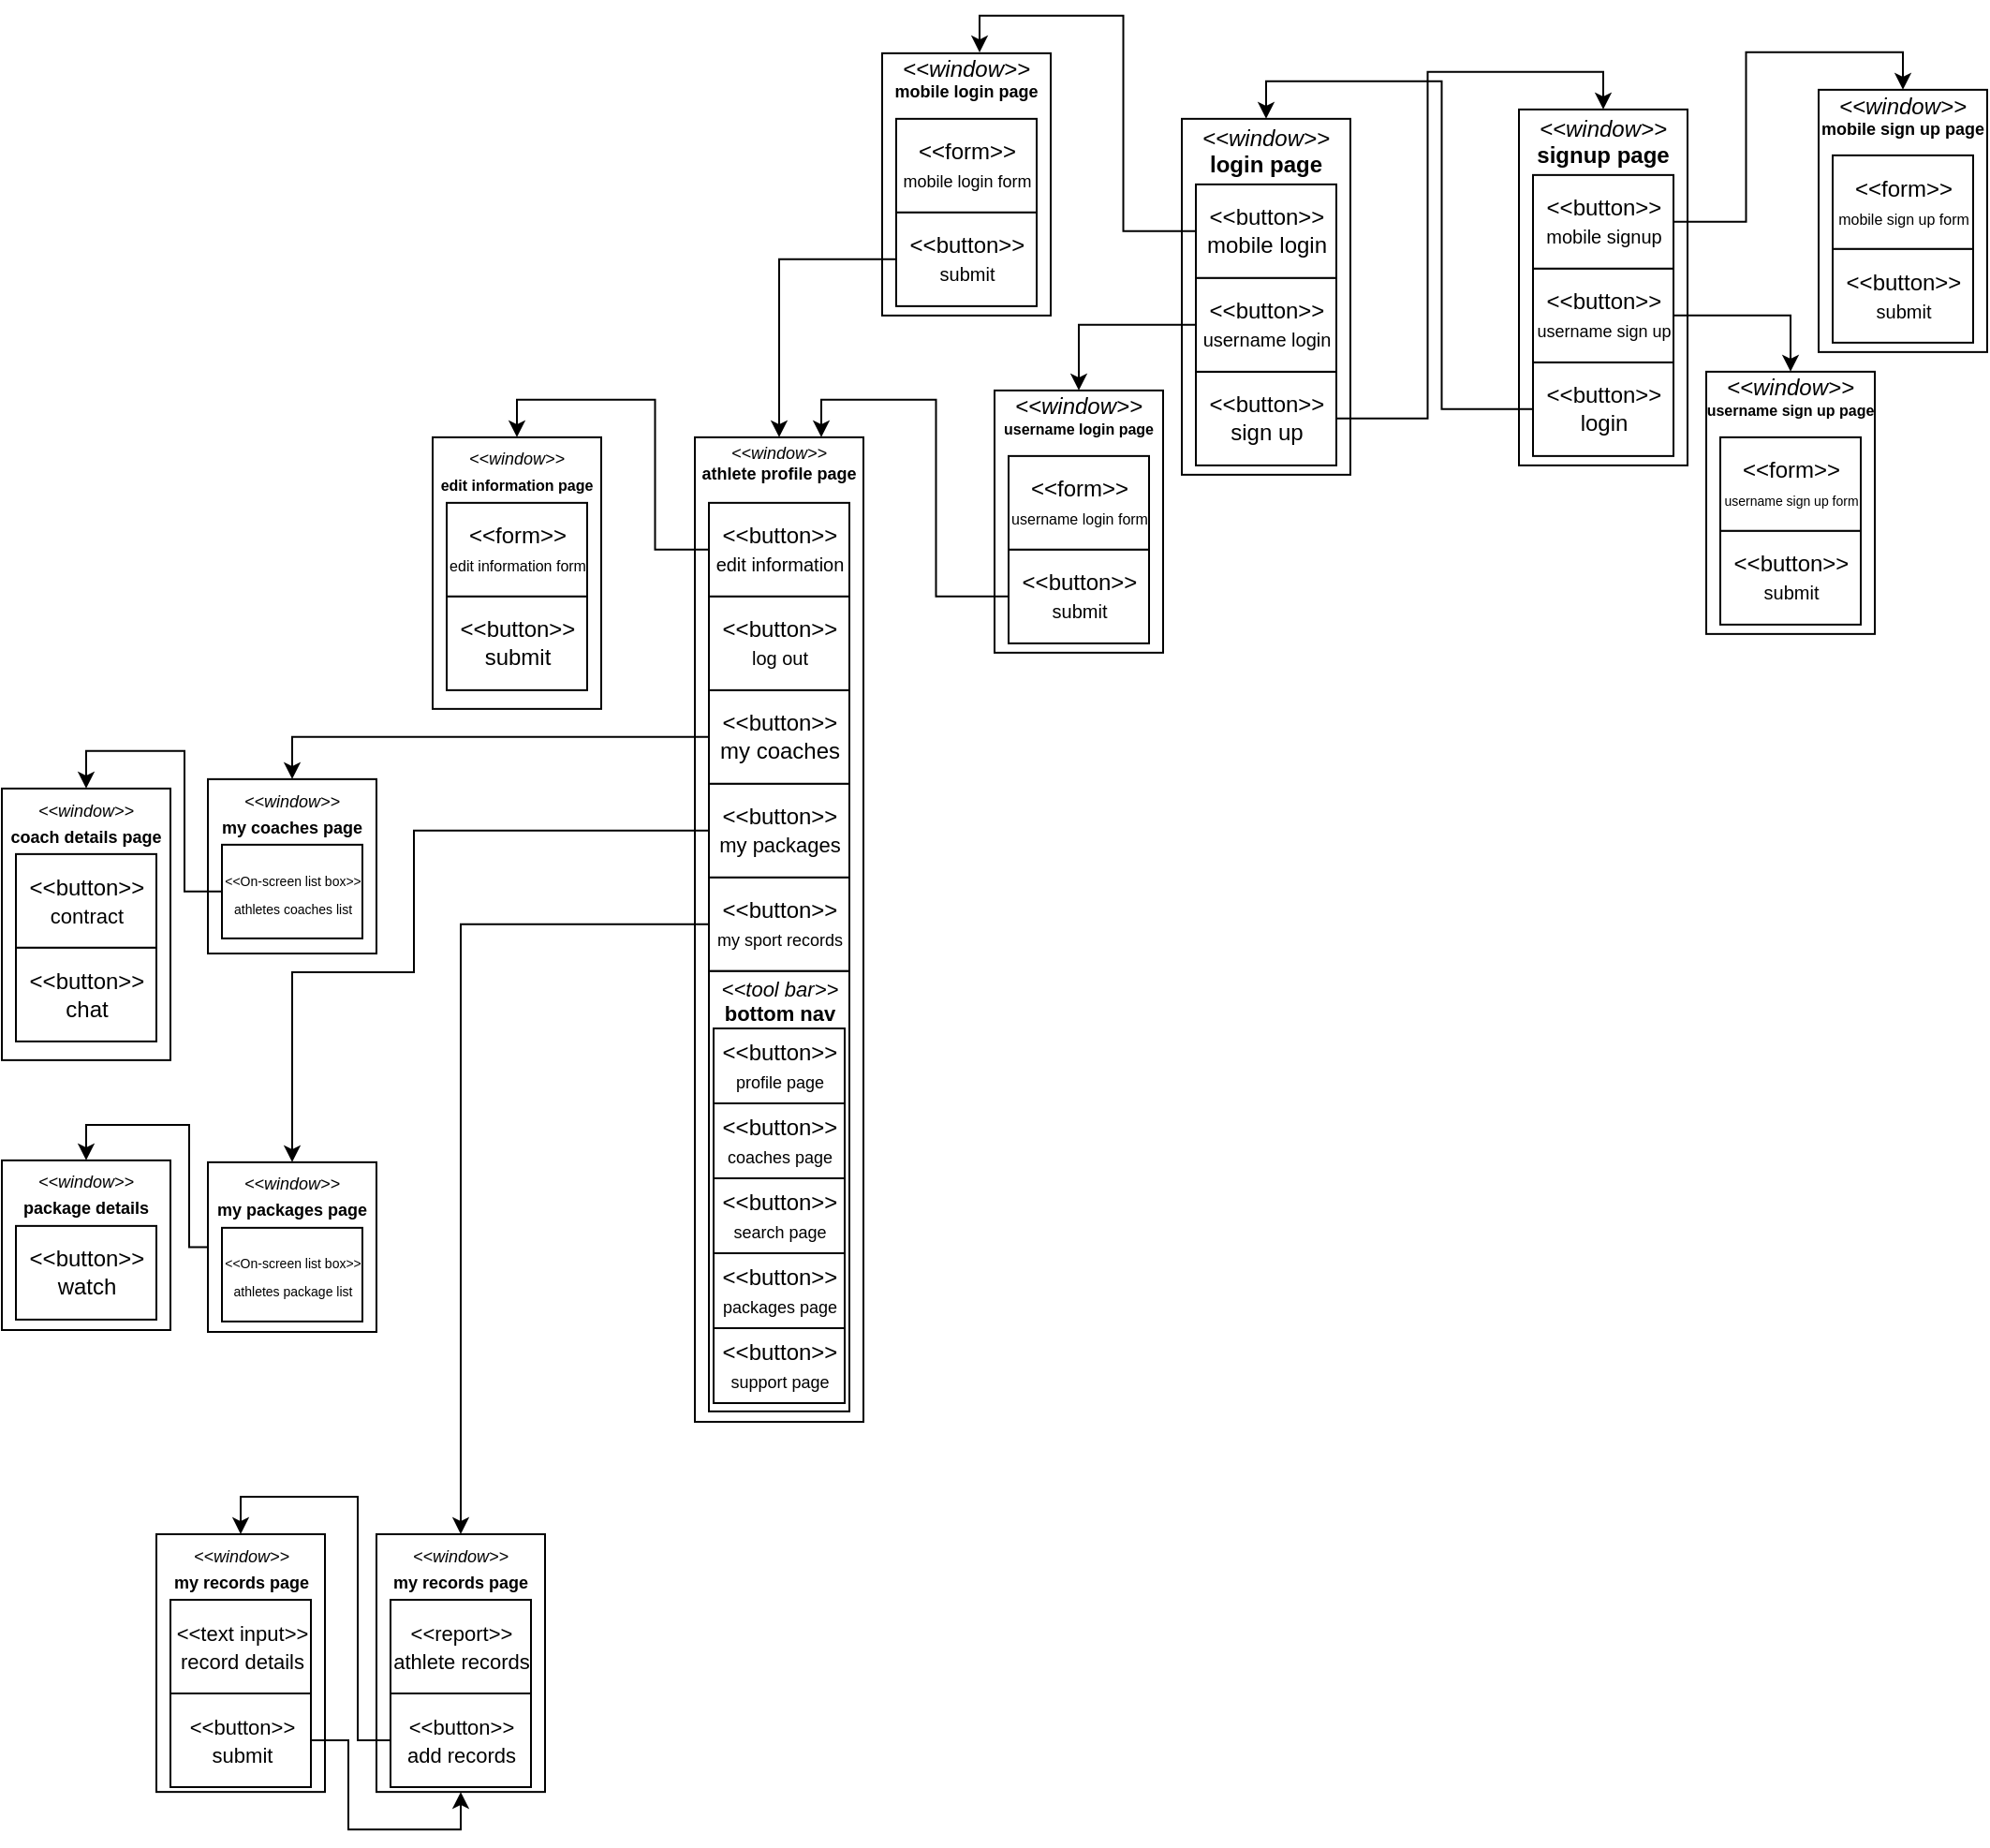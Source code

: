 <mxfile version="12.5.8" type="github">
  <diagram id="7LeLBl0ai5kvVD-uMPGW" name="Page-1">
    <mxGraphModel dx="1566" dy="1466" grid="1" gridSize="10" guides="1" tooltips="1" connect="1" arrows="1" fold="1" page="1" pageScale="1" pageWidth="850" pageHeight="1100" math="0" shadow="0">
      <root>
        <mxCell id="0"/>
        <mxCell id="1" parent="0"/>
        <mxCell id="mDkLuHnJ2YTeWd_56bgv-12" value="&lt;p style=&quot;margin: 0px ; margin-top: 4px ; text-align: center&quot;&gt;&lt;i&gt;&amp;lt;&amp;lt;window&amp;gt;&amp;gt;&lt;/i&gt;&lt;br&gt;&lt;b&gt;login page&lt;/b&gt;&lt;/p&gt;&lt;p style=&quot;margin: 0px ; margin-left: 4px&quot;&gt;&lt;br&gt;&lt;/p&gt;" style="verticalAlign=top;align=left;overflow=fill;fontSize=12;fontFamily=Helvetica;html=1;" vertex="1" parent="1">
          <mxGeometry x="410" y="-1035.57" width="90" height="190" as="geometry"/>
        </mxCell>
        <mxCell id="mDkLuHnJ2YTeWd_56bgv-33" style="edgeStyle=orthogonalEdgeStyle;rounded=0;orthogonalLoop=1;jettySize=auto;html=1;exitX=1;exitY=0.5;exitDx=0;exitDy=0;entryX=0.5;entryY=0;entryDx=0;entryDy=0;" edge="1" parent="1" source="mDkLuHnJ2YTeWd_56bgv-13" target="mDkLuHnJ2YTeWd_56bgv-19">
          <mxGeometry relative="1" as="geometry"/>
        </mxCell>
        <mxCell id="mDkLuHnJ2YTeWd_56bgv-13" value="&amp;lt;&amp;lt;button&amp;gt;&amp;gt;&lt;br&gt;sign up" style="html=1;" vertex="1" parent="1">
          <mxGeometry x="417.5" y="-900.57" width="75" height="50" as="geometry"/>
        </mxCell>
        <mxCell id="mDkLuHnJ2YTeWd_56bgv-58" style="edgeStyle=orthogonalEdgeStyle;rounded=0;orthogonalLoop=1;jettySize=auto;html=1;exitX=0;exitY=0.5;exitDx=0;exitDy=0;entryX=0.578;entryY=-0.003;entryDx=0;entryDy=0;entryPerimeter=0;" edge="1" parent="1" source="mDkLuHnJ2YTeWd_56bgv-14" target="mDkLuHnJ2YTeWd_56bgv-49">
          <mxGeometry relative="1" as="geometry"/>
        </mxCell>
        <mxCell id="mDkLuHnJ2YTeWd_56bgv-14" value="&amp;lt;&amp;lt;button&amp;gt;&amp;gt;&lt;br&gt;mobile login" style="html=1;" vertex="1" parent="1">
          <mxGeometry x="417.5" y="-1000.57" width="75" height="50" as="geometry"/>
        </mxCell>
        <mxCell id="mDkLuHnJ2YTeWd_56bgv-57" style="edgeStyle=orthogonalEdgeStyle;rounded=0;orthogonalLoop=1;jettySize=auto;html=1;entryX=0.5;entryY=0;entryDx=0;entryDy=0;" edge="1" parent="1" source="mDkLuHnJ2YTeWd_56bgv-17" target="mDkLuHnJ2YTeWd_56bgv-54">
          <mxGeometry relative="1" as="geometry"/>
        </mxCell>
        <mxCell id="mDkLuHnJ2YTeWd_56bgv-17" value="&amp;lt;&amp;lt;button&amp;gt;&amp;gt;&lt;br&gt;&lt;font style=&quot;font-size: 10px&quot;&gt;username login&lt;/font&gt;" style="html=1;" vertex="1" parent="1">
          <mxGeometry x="417.5" y="-950.57" width="75" height="50" as="geometry"/>
        </mxCell>
        <mxCell id="mDkLuHnJ2YTeWd_56bgv-19" value="&lt;p style=&quot;margin: 0px ; margin-top: 4px ; text-align: center&quot;&gt;&lt;i&gt;&amp;lt;&amp;lt;window&amp;gt;&amp;gt;&lt;/i&gt;&lt;br&gt;&lt;b&gt;signup page&lt;/b&gt;&lt;/p&gt;&lt;p style=&quot;margin: 0px ; margin-left: 4px&quot;&gt;&lt;br&gt;&lt;/p&gt;" style="verticalAlign=top;align=left;overflow=fill;fontSize=12;fontFamily=Helvetica;html=1;" vertex="1" parent="1">
          <mxGeometry x="590" y="-1040.57" width="90" height="190" as="geometry"/>
        </mxCell>
        <mxCell id="mDkLuHnJ2YTeWd_56bgv-34" style="edgeStyle=orthogonalEdgeStyle;rounded=0;orthogonalLoop=1;jettySize=auto;html=1;exitX=0;exitY=0.5;exitDx=0;exitDy=0;entryX=0.5;entryY=0;entryDx=0;entryDy=0;" edge="1" parent="1" source="mDkLuHnJ2YTeWd_56bgv-20" target="mDkLuHnJ2YTeWd_56bgv-12">
          <mxGeometry relative="1" as="geometry"/>
        </mxCell>
        <mxCell id="mDkLuHnJ2YTeWd_56bgv-20" value="&amp;lt;&amp;lt;button&amp;gt;&amp;gt;&lt;br&gt;login" style="html=1;" vertex="1" parent="1">
          <mxGeometry x="597.5" y="-905.57" width="75" height="50" as="geometry"/>
        </mxCell>
        <mxCell id="mDkLuHnJ2YTeWd_56bgv-32" style="edgeStyle=orthogonalEdgeStyle;rounded=0;orthogonalLoop=1;jettySize=auto;html=1;exitX=1;exitY=0.5;exitDx=0;exitDy=0;entryX=0.5;entryY=0;entryDx=0;entryDy=0;" edge="1" parent="1" source="mDkLuHnJ2YTeWd_56bgv-21" target="mDkLuHnJ2YTeWd_56bgv-26">
          <mxGeometry relative="1" as="geometry"/>
        </mxCell>
        <mxCell id="mDkLuHnJ2YTeWd_56bgv-21" value="&amp;lt;&amp;lt;button&amp;gt;&amp;gt;&lt;br&gt;&lt;font style=&quot;font-size: 10px&quot;&gt;mobile signup&lt;/font&gt;" style="html=1;" vertex="1" parent="1">
          <mxGeometry x="597.5" y="-1005.57" width="75" height="50" as="geometry"/>
        </mxCell>
        <mxCell id="mDkLuHnJ2YTeWd_56bgv-40" style="edgeStyle=orthogonalEdgeStyle;rounded=0;orthogonalLoop=1;jettySize=auto;html=1;exitX=1;exitY=0.5;exitDx=0;exitDy=0;entryX=0.5;entryY=0;entryDx=0;entryDy=0;" edge="1" parent="1" source="mDkLuHnJ2YTeWd_56bgv-22" target="mDkLuHnJ2YTeWd_56bgv-36">
          <mxGeometry relative="1" as="geometry"/>
        </mxCell>
        <mxCell id="mDkLuHnJ2YTeWd_56bgv-22" value="&amp;lt;&amp;lt;button&amp;gt;&amp;gt;&lt;br&gt;&lt;font style=&quot;font-size: 9px&quot;&gt;username sign up&lt;/font&gt;" style="html=1;" vertex="1" parent="1">
          <mxGeometry x="597.5" y="-955.57" width="75" height="50" as="geometry"/>
        </mxCell>
        <mxCell id="mDkLuHnJ2YTeWd_56bgv-26" value="&lt;p style=&quot;margin: 4px 0px 0px ; text-align: center ; line-height: 90%&quot;&gt;&lt;i&gt;&amp;lt;&amp;lt;window&amp;gt;&amp;gt;&lt;/i&gt;&lt;br&gt;&lt;b&gt;&lt;font style=&quot;font-size: 9px&quot;&gt;mobile sign up page&lt;/font&gt;&lt;/b&gt;&lt;/p&gt;&lt;p style=&quot;margin: 0px ; margin-left: 4px&quot;&gt;&lt;br&gt;&lt;/p&gt;" style="verticalAlign=top;align=left;overflow=fill;fontSize=12;fontFamily=Helvetica;html=1;" vertex="1" parent="1">
          <mxGeometry x="750" y="-1051.07" width="90" height="140" as="geometry"/>
        </mxCell>
        <mxCell id="mDkLuHnJ2YTeWd_56bgv-28" value="&lt;font style=&quot;font-size: 12px&quot;&gt;&amp;lt;&amp;lt;form&amp;gt;&amp;gt;&lt;/font&gt;&lt;br&gt;&lt;font style=&quot;font-size: 8px&quot;&gt;mobile sign up form&lt;/font&gt;" style="html=1;" vertex="1" parent="1">
          <mxGeometry x="757.5" y="-1016.07" width="75" height="50" as="geometry"/>
        </mxCell>
        <mxCell id="mDkLuHnJ2YTeWd_56bgv-29" value="&amp;lt;&amp;lt;button&amp;gt;&amp;gt;&lt;br&gt;&lt;font style=&quot;font-size: 10px&quot;&gt;submit&lt;/font&gt;" style="html=1;" vertex="1" parent="1">
          <mxGeometry x="757.5" y="-966.07" width="75" height="50" as="geometry"/>
        </mxCell>
        <mxCell id="mDkLuHnJ2YTeWd_56bgv-30" style="edgeStyle=orthogonalEdgeStyle;rounded=0;orthogonalLoop=1;jettySize=auto;html=1;exitX=0.5;exitY=1;exitDx=0;exitDy=0;" edge="1" parent="1" source="mDkLuHnJ2YTeWd_56bgv-26" target="mDkLuHnJ2YTeWd_56bgv-26">
          <mxGeometry relative="1" as="geometry"/>
        </mxCell>
        <mxCell id="mDkLuHnJ2YTeWd_56bgv-35" style="edgeStyle=orthogonalEdgeStyle;rounded=0;orthogonalLoop=1;jettySize=auto;html=1;exitX=0.5;exitY=1;exitDx=0;exitDy=0;" edge="1" source="mDkLuHnJ2YTeWd_56bgv-36" target="mDkLuHnJ2YTeWd_56bgv-36" parent="1">
          <mxGeometry relative="1" as="geometry"/>
        </mxCell>
        <mxCell id="mDkLuHnJ2YTeWd_56bgv-36" value="&lt;p style=&quot;margin: 4px 0px 0px ; text-align: center ; line-height: 90%&quot;&gt;&lt;i&gt;&amp;lt;&amp;lt;window&amp;gt;&amp;gt;&lt;/i&gt;&lt;br&gt;&lt;b&gt;&lt;font style=&quot;font-size: 8px&quot;&gt;username sign up page&lt;/font&gt;&lt;/b&gt;&lt;/p&gt;&lt;p style=&quot;margin: 0px ; margin-left: 4px&quot;&gt;&lt;br&gt;&lt;/p&gt;" style="verticalAlign=top;align=left;overflow=fill;fontSize=12;fontFamily=Helvetica;html=1;" vertex="1" parent="1">
          <mxGeometry x="690" y="-900.57" width="90" height="140" as="geometry"/>
        </mxCell>
        <mxCell id="mDkLuHnJ2YTeWd_56bgv-37" value="&lt;font style=&quot;font-size: 12px&quot;&gt;&amp;lt;&amp;lt;form&amp;gt;&amp;gt;&lt;/font&gt;&lt;br&gt;&lt;font style=&quot;font-size: 7px&quot;&gt;username sign up form&lt;/font&gt;" style="html=1;" vertex="1" parent="1">
          <mxGeometry x="697.5" y="-865.57" width="75" height="50" as="geometry"/>
        </mxCell>
        <mxCell id="mDkLuHnJ2YTeWd_56bgv-38" value="&amp;lt;&amp;lt;button&amp;gt;&amp;gt;&lt;br&gt;&lt;font style=&quot;font-size: 10px&quot;&gt;submit&lt;/font&gt;" style="html=1;" vertex="1" parent="1">
          <mxGeometry x="697.5" y="-815.57" width="75" height="50" as="geometry"/>
        </mxCell>
        <mxCell id="mDkLuHnJ2YTeWd_56bgv-42" value="&lt;p style=&quot;margin: 4px 0px 0px ; text-align: center ; font-size: 9px&quot;&gt;&lt;i&gt;&amp;lt;&amp;lt;window&amp;gt;&amp;gt;&lt;/i&gt;&lt;br&gt;&lt;b&gt;&lt;font style=&quot;font-size: 9px&quot;&gt;athlete profile page&lt;/font&gt;&lt;/b&gt;&lt;/p&gt;&lt;p style=&quot;margin: 0px 0px 0px 4px ; font-size: 9px&quot;&gt;&lt;br&gt;&lt;/p&gt;" style="verticalAlign=top;align=left;overflow=fill;fontSize=12;fontFamily=Helvetica;html=1;" vertex="1" parent="1">
          <mxGeometry x="150" y="-865.57" width="90" height="525.57" as="geometry"/>
        </mxCell>
        <mxCell id="mDkLuHnJ2YTeWd_56bgv-75" style="edgeStyle=orthogonalEdgeStyle;rounded=0;orthogonalLoop=1;jettySize=auto;html=1;exitX=0;exitY=0.5;exitDx=0;exitDy=0;entryX=0.5;entryY=0;entryDx=0;entryDy=0;" edge="1" parent="1" source="mDkLuHnJ2YTeWd_56bgv-43" target="mDkLuHnJ2YTeWd_56bgv-72">
          <mxGeometry relative="1" as="geometry"/>
        </mxCell>
        <mxCell id="mDkLuHnJ2YTeWd_56bgv-43" value="&amp;lt;&amp;lt;button&amp;gt;&amp;gt;&lt;br&gt;my coaches" style="html=1;" vertex="1" parent="1">
          <mxGeometry x="157.5" y="-730.57" width="75" height="50" as="geometry"/>
        </mxCell>
        <mxCell id="mDkLuHnJ2YTeWd_56bgv-71" style="edgeStyle=orthogonalEdgeStyle;rounded=0;orthogonalLoop=1;jettySize=auto;html=1;exitX=0;exitY=0.5;exitDx=0;exitDy=0;entryX=0.5;entryY=0;entryDx=0;entryDy=0;" edge="1" parent="1" source="mDkLuHnJ2YTeWd_56bgv-44" target="mDkLuHnJ2YTeWd_56bgv-63">
          <mxGeometry relative="1" as="geometry"/>
        </mxCell>
        <mxCell id="mDkLuHnJ2YTeWd_56bgv-44" value="&amp;lt;&amp;lt;button&amp;gt;&amp;gt;&lt;br&gt;&lt;font style=&quot;font-size: 10px&quot;&gt;edit information&lt;/font&gt;" style="html=1;" vertex="1" parent="1">
          <mxGeometry x="157.5" y="-830.57" width="75" height="50" as="geometry"/>
        </mxCell>
        <mxCell id="mDkLuHnJ2YTeWd_56bgv-45" value="&amp;lt;&amp;lt;button&amp;gt;&amp;gt;&lt;br&gt;&lt;font style=&quot;font-size: 10px&quot;&gt;log out&lt;/font&gt;" style="html=1;" vertex="1" parent="1">
          <mxGeometry x="157.5" y="-780.57" width="75" height="50" as="geometry"/>
        </mxCell>
        <mxCell id="mDkLuHnJ2YTeWd_56bgv-87" style="edgeStyle=orthogonalEdgeStyle;rounded=0;orthogonalLoop=1;jettySize=auto;html=1;exitX=0;exitY=0.5;exitDx=0;exitDy=0;entryX=0.5;entryY=0;entryDx=0;entryDy=0;" edge="1" parent="1" source="mDkLuHnJ2YTeWd_56bgv-46" target="mDkLuHnJ2YTeWd_56bgv-88">
          <mxGeometry relative="1" as="geometry">
            <mxPoint x="70" y="-630" as="targetPoint"/>
            <Array as="points">
              <mxPoint y="-656"/>
              <mxPoint y="-580"/>
              <mxPoint x="-65" y="-580"/>
            </Array>
          </mxGeometry>
        </mxCell>
        <mxCell id="mDkLuHnJ2YTeWd_56bgv-46" value="&amp;lt;&amp;lt;button&amp;gt;&amp;gt;&lt;br&gt;&lt;font style=&quot;font-size: 11px&quot;&gt;my packages&lt;/font&gt;" style="html=1;" vertex="1" parent="1">
          <mxGeometry x="157.5" y="-680.57" width="75" height="50" as="geometry"/>
        </mxCell>
        <mxCell id="mDkLuHnJ2YTeWd_56bgv-107" style="edgeStyle=orthogonalEdgeStyle;rounded=0;orthogonalLoop=1;jettySize=auto;html=1;exitX=0;exitY=0.5;exitDx=0;exitDy=0;entryX=0.5;entryY=0;entryDx=0;entryDy=0;" edge="1" parent="1" source="mDkLuHnJ2YTeWd_56bgv-47" target="mDkLuHnJ2YTeWd_56bgv-101">
          <mxGeometry relative="1" as="geometry"/>
        </mxCell>
        <mxCell id="mDkLuHnJ2YTeWd_56bgv-47" value="&amp;lt;&amp;lt;button&amp;gt;&amp;gt;&lt;br&gt;&lt;font style=&quot;font-size: 9px&quot;&gt;my sport records&lt;/font&gt;" style="html=1;" vertex="1" parent="1">
          <mxGeometry x="157.5" y="-630.57" width="75" height="50" as="geometry"/>
        </mxCell>
        <mxCell id="mDkLuHnJ2YTeWd_56bgv-49" value="&lt;p style=&quot;margin: 4px 0px 0px ; text-align: center ; line-height: 90%&quot;&gt;&lt;i&gt;&amp;lt;&amp;lt;window&amp;gt;&amp;gt;&lt;/i&gt;&lt;br&gt;&lt;b&gt;&lt;font style=&quot;font-size: 9px&quot;&gt;mobile login page&lt;/font&gt;&lt;/b&gt;&lt;/p&gt;&lt;p style=&quot;margin: 0px ; margin-left: 4px&quot;&gt;&lt;br&gt;&lt;/p&gt;" style="verticalAlign=top;align=left;overflow=fill;fontSize=12;fontFamily=Helvetica;html=1;" vertex="1" parent="1">
          <mxGeometry x="250" y="-1070.57" width="90" height="140" as="geometry"/>
        </mxCell>
        <mxCell id="mDkLuHnJ2YTeWd_56bgv-50" value="&lt;font style=&quot;font-size: 12px&quot;&gt;&amp;lt;&amp;lt;form&amp;gt;&amp;gt;&lt;/font&gt;&lt;br&gt;&lt;font style=&quot;font-size: 9px&quot;&gt;mobile login form&lt;/font&gt;" style="html=1;" vertex="1" parent="1">
          <mxGeometry x="257.5" y="-1035.57" width="75" height="50" as="geometry"/>
        </mxCell>
        <mxCell id="mDkLuHnJ2YTeWd_56bgv-60" style="edgeStyle=orthogonalEdgeStyle;rounded=0;orthogonalLoop=1;jettySize=auto;html=1;exitX=0;exitY=0.5;exitDx=0;exitDy=0;entryX=0.5;entryY=0;entryDx=0;entryDy=0;" edge="1" parent="1" source="mDkLuHnJ2YTeWd_56bgv-51" target="mDkLuHnJ2YTeWd_56bgv-42">
          <mxGeometry relative="1" as="geometry"/>
        </mxCell>
        <mxCell id="mDkLuHnJ2YTeWd_56bgv-51" value="&amp;lt;&amp;lt;button&amp;gt;&amp;gt;&lt;br&gt;&lt;font style=&quot;font-size: 10px&quot;&gt;submit&lt;/font&gt;" style="html=1;" vertex="1" parent="1">
          <mxGeometry x="257.5" y="-985.57" width="75" height="50" as="geometry"/>
        </mxCell>
        <mxCell id="mDkLuHnJ2YTeWd_56bgv-52" style="edgeStyle=orthogonalEdgeStyle;rounded=0;orthogonalLoop=1;jettySize=auto;html=1;exitX=0.5;exitY=1;exitDx=0;exitDy=0;" edge="1" source="mDkLuHnJ2YTeWd_56bgv-49" target="mDkLuHnJ2YTeWd_56bgv-49" parent="1">
          <mxGeometry relative="1" as="geometry"/>
        </mxCell>
        <mxCell id="mDkLuHnJ2YTeWd_56bgv-53" style="edgeStyle=orthogonalEdgeStyle;rounded=0;orthogonalLoop=1;jettySize=auto;html=1;exitX=0.5;exitY=1;exitDx=0;exitDy=0;" edge="1" source="mDkLuHnJ2YTeWd_56bgv-54" target="mDkLuHnJ2YTeWd_56bgv-54" parent="1">
          <mxGeometry relative="1" as="geometry"/>
        </mxCell>
        <mxCell id="mDkLuHnJ2YTeWd_56bgv-54" value="&lt;p style=&quot;margin: 4px 0px 0px ; text-align: center ; line-height: 90%&quot;&gt;&lt;i&gt;&amp;lt;&amp;lt;window&amp;gt;&amp;gt;&lt;/i&gt;&lt;br&gt;&lt;b&gt;&lt;font style=&quot;font-size: 8px&quot;&gt;username login page&lt;/font&gt;&lt;/b&gt;&lt;/p&gt;&lt;p style=&quot;margin: 0px ; margin-left: 4px&quot;&gt;&lt;br&gt;&lt;/p&gt;" style="verticalAlign=top;align=left;overflow=fill;fontSize=12;fontFamily=Helvetica;html=1;" vertex="1" parent="1">
          <mxGeometry x="310" y="-890.57" width="90" height="140" as="geometry"/>
        </mxCell>
        <mxCell id="mDkLuHnJ2YTeWd_56bgv-55" value="&lt;font style=&quot;font-size: 12px&quot;&gt;&amp;lt;&amp;lt;form&amp;gt;&amp;gt;&lt;/font&gt;&lt;br&gt;&lt;font style=&quot;font-size: 8px&quot;&gt;username login form&lt;/font&gt;" style="html=1;" vertex="1" parent="1">
          <mxGeometry x="317.5" y="-855.57" width="75" height="50" as="geometry"/>
        </mxCell>
        <mxCell id="mDkLuHnJ2YTeWd_56bgv-61" style="edgeStyle=orthogonalEdgeStyle;rounded=0;orthogonalLoop=1;jettySize=auto;html=1;exitX=0;exitY=0.5;exitDx=0;exitDy=0;entryX=0.75;entryY=0;entryDx=0;entryDy=0;" edge="1" parent="1" source="mDkLuHnJ2YTeWd_56bgv-56" target="mDkLuHnJ2YTeWd_56bgv-42">
          <mxGeometry relative="1" as="geometry"/>
        </mxCell>
        <mxCell id="mDkLuHnJ2YTeWd_56bgv-56" value="&amp;lt;&amp;lt;button&amp;gt;&amp;gt;&lt;br&gt;&lt;font style=&quot;font-size: 10px&quot;&gt;submit&lt;/font&gt;" style="html=1;" vertex="1" parent="1">
          <mxGeometry x="317.5" y="-805.57" width="75" height="50" as="geometry"/>
        </mxCell>
        <mxCell id="mDkLuHnJ2YTeWd_56bgv-63" value="&lt;p style=&quot;margin: 4px 0px 0px ; text-align: center&quot;&gt;&lt;i style=&quot;font-size: 9px&quot;&gt;&amp;lt;&amp;lt;window&amp;gt;&amp;gt;&lt;/i&gt;&lt;br&gt;&lt;b&gt;&lt;font style=&quot;font-size: 8px&quot;&gt;edit information page&lt;/font&gt;&lt;/b&gt;&lt;/p&gt;&lt;p style=&quot;margin: 0px 0px 0px 4px ; font-size: 9px&quot;&gt;&lt;br&gt;&lt;/p&gt;" style="verticalAlign=top;align=left;overflow=fill;fontSize=12;fontFamily=Helvetica;html=1;" vertex="1" parent="1">
          <mxGeometry x="10" y="-865.57" width="90" height="145" as="geometry"/>
        </mxCell>
        <mxCell id="mDkLuHnJ2YTeWd_56bgv-65" value="&amp;lt;&amp;lt;form&amp;gt;&amp;gt;&lt;br&gt;&lt;font style=&quot;font-size: 8px&quot;&gt;edit information form&lt;/font&gt;" style="html=1;" vertex="1" parent="1">
          <mxGeometry x="17.5" y="-830.57" width="75" height="50" as="geometry"/>
        </mxCell>
        <mxCell id="mDkLuHnJ2YTeWd_56bgv-66" value="&amp;lt;&amp;lt;button&amp;gt;&amp;gt;&lt;br&gt;&lt;font style=&quot;font-size: 12px&quot;&gt;submit&lt;/font&gt;" style="html=1;" vertex="1" parent="1">
          <mxGeometry x="17.5" y="-780.57" width="75" height="50" as="geometry"/>
        </mxCell>
        <mxCell id="mDkLuHnJ2YTeWd_56bgv-72" value="&lt;p style=&quot;margin: 4px 0px 0px ; text-align: center&quot;&gt;&lt;i style=&quot;font-size: 9px&quot;&gt;&amp;lt;&amp;lt;window&amp;gt;&amp;gt;&lt;/i&gt;&lt;br&gt;&lt;b&gt;&lt;font style=&quot;font-size: 9px&quot;&gt;my coaches page&lt;/font&gt;&lt;/b&gt;&lt;/p&gt;&lt;p style=&quot;margin: 0px 0px 0px 4px ; font-size: 9px&quot;&gt;&lt;br&gt;&lt;/p&gt;" style="verticalAlign=top;align=left;overflow=fill;fontSize=12;fontFamily=Helvetica;html=1;" vertex="1" parent="1">
          <mxGeometry x="-110" y="-683.07" width="90" height="93.07" as="geometry"/>
        </mxCell>
        <mxCell id="mDkLuHnJ2YTeWd_56bgv-91" style="edgeStyle=orthogonalEdgeStyle;rounded=0;orthogonalLoop=1;jettySize=auto;html=1;exitX=0;exitY=0.5;exitDx=0;exitDy=0;entryX=0.5;entryY=0;entryDx=0;entryDy=0;" edge="1" parent="1" source="mDkLuHnJ2YTeWd_56bgv-73" target="mDkLuHnJ2YTeWd_56bgv-80">
          <mxGeometry relative="1" as="geometry"/>
        </mxCell>
        <mxCell id="mDkLuHnJ2YTeWd_56bgv-73" value="&lt;font style=&quot;font-size: 7px&quot;&gt;&amp;lt;&amp;lt;On-screen list box&amp;gt;&amp;gt;&lt;/font&gt;&lt;br&gt;&lt;font style=&quot;font-size: 7px&quot;&gt;athletes coaches list&lt;/font&gt;" style="html=1;" vertex="1" parent="1">
          <mxGeometry x="-102.5" y="-648.07" width="75" height="50" as="geometry"/>
        </mxCell>
        <mxCell id="mDkLuHnJ2YTeWd_56bgv-80" value="&lt;p style=&quot;margin: 4px 0px 0px ; text-align: center&quot;&gt;&lt;i style=&quot;font-size: 9px&quot;&gt;&amp;lt;&amp;lt;window&amp;gt;&amp;gt;&lt;/i&gt;&lt;br&gt;&lt;font size=&quot;1&quot;&gt;&lt;b style=&quot;font-size: 9px&quot;&gt;coach details page&lt;/b&gt;&lt;/font&gt;&lt;/p&gt;&lt;p style=&quot;margin: 0px 0px 0px 4px ; font-size: 9px&quot;&gt;&lt;br&gt;&lt;/p&gt;" style="verticalAlign=top;align=left;overflow=fill;fontSize=12;fontFamily=Helvetica;html=1;" vertex="1" parent="1">
          <mxGeometry x="-220" y="-678.07" width="90" height="145" as="geometry"/>
        </mxCell>
        <mxCell id="mDkLuHnJ2YTeWd_56bgv-81" value="&lt;font style=&quot;font-size: 12px&quot;&gt;&amp;lt;&amp;lt;button&amp;gt;&amp;gt;&lt;/font&gt;&lt;br&gt;&lt;font style=&quot;font-size: 11px&quot;&gt;contract&lt;/font&gt;" style="html=1;" vertex="1" parent="1">
          <mxGeometry x="-212.5" y="-643.07" width="75" height="50" as="geometry"/>
        </mxCell>
        <mxCell id="mDkLuHnJ2YTeWd_56bgv-82" value="&amp;lt;&amp;lt;button&amp;gt;&amp;gt;&lt;br&gt;&lt;font style=&quot;font-size: 12px&quot;&gt;chat&lt;/font&gt;" style="html=1;" vertex="1" parent="1">
          <mxGeometry x="-212.5" y="-593.07" width="75" height="50" as="geometry"/>
        </mxCell>
        <mxCell id="mDkLuHnJ2YTeWd_56bgv-99" style="edgeStyle=orthogonalEdgeStyle;rounded=0;orthogonalLoop=1;jettySize=auto;html=1;exitX=0;exitY=0.5;exitDx=0;exitDy=0;entryX=0.5;entryY=0;entryDx=0;entryDy=0;" edge="1" parent="1" source="mDkLuHnJ2YTeWd_56bgv-88" target="mDkLuHnJ2YTeWd_56bgv-96">
          <mxGeometry relative="1" as="geometry">
            <Array as="points">
              <mxPoint x="-120" y="-433.57"/>
              <mxPoint x="-120" y="-498.57"/>
              <mxPoint x="-175" y="-498.57"/>
            </Array>
          </mxGeometry>
        </mxCell>
        <mxCell id="mDkLuHnJ2YTeWd_56bgv-88" value="&lt;p style=&quot;margin: 4px 0px 0px ; text-align: center&quot;&gt;&lt;i style=&quot;font-size: 9px&quot;&gt;&amp;lt;&amp;lt;window&amp;gt;&amp;gt;&lt;/i&gt;&lt;br&gt;&lt;b&gt;&lt;font style=&quot;font-size: 9px&quot;&gt;my packages page&lt;/font&gt;&lt;/b&gt;&lt;/p&gt;&lt;p style=&quot;margin: 0px 0px 0px 4px ; font-size: 9px&quot;&gt;&lt;br&gt;&lt;/p&gt;" style="verticalAlign=top;align=left;overflow=fill;fontSize=12;fontFamily=Helvetica;html=1;" vertex="1" parent="1">
          <mxGeometry x="-110" y="-478.57" width="90" height="90.57" as="geometry"/>
        </mxCell>
        <mxCell id="mDkLuHnJ2YTeWd_56bgv-89" value="&lt;span style=&quot;font-size: 7px&quot;&gt;&amp;lt;&amp;lt;On-screen list box&amp;gt;&amp;gt;&lt;/span&gt;&lt;br&gt;&lt;font style=&quot;font-size: 7px&quot;&gt;athletes package list&lt;/font&gt;" style="html=1;" vertex="1" parent="1">
          <mxGeometry x="-102.5" y="-443.57" width="75" height="50" as="geometry"/>
        </mxCell>
        <mxCell id="mDkLuHnJ2YTeWd_56bgv-92" style="edgeStyle=orthogonalEdgeStyle;rounded=0;orthogonalLoop=1;jettySize=auto;html=1;exitX=0.5;exitY=1;exitDx=0;exitDy=0;" edge="1" parent="1" source="mDkLuHnJ2YTeWd_56bgv-88" target="mDkLuHnJ2YTeWd_56bgv-88">
          <mxGeometry relative="1" as="geometry"/>
        </mxCell>
        <mxCell id="mDkLuHnJ2YTeWd_56bgv-96" value="&lt;p style=&quot;margin: 4px 0px 0px ; text-align: center&quot;&gt;&lt;i style=&quot;font-size: 9px&quot;&gt;&amp;lt;&amp;lt;window&amp;gt;&amp;gt;&lt;/i&gt;&lt;br&gt;&lt;b&gt;&lt;font style=&quot;font-size: 9px&quot;&gt;package details&lt;/font&gt;&lt;/b&gt;&lt;/p&gt;&lt;p style=&quot;margin: 0px 0px 0px 4px ; font-size: 9px&quot;&gt;&lt;br&gt;&lt;/p&gt;" style="verticalAlign=top;align=left;overflow=fill;fontSize=12;fontFamily=Helvetica;html=1;" vertex="1" parent="1">
          <mxGeometry x="-220" y="-479.57" width="90" height="90.57" as="geometry"/>
        </mxCell>
        <mxCell id="mDkLuHnJ2YTeWd_56bgv-97" value="&lt;font style=&quot;font-size: 12px&quot;&gt;&amp;lt;&amp;lt;button&amp;gt;&amp;gt;&lt;/font&gt;&lt;br&gt;&lt;font style=&quot;font-size: 12px&quot;&gt;watch&lt;/font&gt;" style="html=1;" vertex="1" parent="1">
          <mxGeometry x="-212.5" y="-444.57" width="75" height="50" as="geometry"/>
        </mxCell>
        <mxCell id="mDkLuHnJ2YTeWd_56bgv-98" style="edgeStyle=orthogonalEdgeStyle;rounded=0;orthogonalLoop=1;jettySize=auto;html=1;exitX=0.5;exitY=1;exitDx=0;exitDy=0;" edge="1" source="mDkLuHnJ2YTeWd_56bgv-96" target="mDkLuHnJ2YTeWd_56bgv-96" parent="1">
          <mxGeometry relative="1" as="geometry"/>
        </mxCell>
        <mxCell id="mDkLuHnJ2YTeWd_56bgv-100" style="edgeStyle=orthogonalEdgeStyle;rounded=0;orthogonalLoop=1;jettySize=auto;html=1;exitX=0.5;exitY=1;exitDx=0;exitDy=0;" edge="1" source="mDkLuHnJ2YTeWd_56bgv-101" target="mDkLuHnJ2YTeWd_56bgv-101" parent="1">
          <mxGeometry relative="1" as="geometry"/>
        </mxCell>
        <mxCell id="mDkLuHnJ2YTeWd_56bgv-101" value="&lt;p style=&quot;margin: 4px 0px 0px ; text-align: center&quot;&gt;&lt;i style=&quot;font-size: 9px&quot;&gt;&amp;lt;&amp;lt;window&amp;gt;&amp;gt;&lt;/i&gt;&lt;br&gt;&lt;b&gt;&lt;font style=&quot;font-size: 9px&quot;&gt;my records page&lt;/font&gt;&lt;/b&gt;&lt;/p&gt;&lt;p style=&quot;margin: 0px 0px 0px 4px ; font-size: 9px&quot;&gt;&lt;br&gt;&lt;/p&gt;" style="verticalAlign=top;align=left;overflow=fill;fontSize=12;fontFamily=Helvetica;html=1;" vertex="1" parent="1">
          <mxGeometry x="-20" y="-280" width="90" height="137.57" as="geometry"/>
        </mxCell>
        <mxCell id="mDkLuHnJ2YTeWd_56bgv-102" value="&lt;font style=&quot;font-size: 11px&quot;&gt;&amp;lt;&amp;lt;report&amp;gt;&amp;gt;&lt;br&gt;&lt;font style=&quot;font-size: 11px&quot;&gt;athlete records&lt;/font&gt;&lt;/font&gt;" style="html=1;" vertex="1" parent="1">
          <mxGeometry x="-12.5" y="-245" width="75" height="50" as="geometry"/>
        </mxCell>
        <mxCell id="mDkLuHnJ2YTeWd_56bgv-113" style="edgeStyle=orthogonalEdgeStyle;rounded=0;orthogonalLoop=1;jettySize=auto;html=1;entryX=0.5;entryY=0;entryDx=0;entryDy=0;" edge="1" parent="1" source="mDkLuHnJ2YTeWd_56bgv-104" target="mDkLuHnJ2YTeWd_56bgv-110">
          <mxGeometry relative="1" as="geometry">
            <Array as="points">
              <mxPoint x="-30" y="-170"/>
              <mxPoint x="-30" y="-300"/>
              <mxPoint x="-92" y="-300"/>
            </Array>
          </mxGeometry>
        </mxCell>
        <mxCell id="mDkLuHnJ2YTeWd_56bgv-104" value="&lt;font style=&quot;font-size: 11px&quot;&gt;&amp;lt;&amp;lt;button&amp;gt;&amp;gt;&lt;br&gt;&lt;font style=&quot;font-size: 11px&quot;&gt;add records&lt;/font&gt;&lt;/font&gt;" style="html=1;" vertex="1" parent="1">
          <mxGeometry x="-12.5" y="-195" width="75" height="50" as="geometry"/>
        </mxCell>
        <mxCell id="mDkLuHnJ2YTeWd_56bgv-105" style="edgeStyle=orthogonalEdgeStyle;rounded=0;orthogonalLoop=1;jettySize=auto;html=1;exitX=0.5;exitY=1;exitDx=0;exitDy=0;" edge="1" parent="1" source="mDkLuHnJ2YTeWd_56bgv-101" target="mDkLuHnJ2YTeWd_56bgv-101">
          <mxGeometry relative="1" as="geometry"/>
        </mxCell>
        <mxCell id="mDkLuHnJ2YTeWd_56bgv-110" value="&lt;p style=&quot;margin: 4px 0px 0px ; text-align: center&quot;&gt;&lt;i style=&quot;font-size: 9px&quot;&gt;&amp;lt;&amp;lt;window&amp;gt;&amp;gt;&lt;/i&gt;&lt;br&gt;&lt;b&gt;&lt;font style=&quot;font-size: 9px&quot;&gt;my records page&lt;/font&gt;&lt;/b&gt;&lt;/p&gt;&lt;p style=&quot;margin: 0px 0px 0px 4px ; font-size: 9px&quot;&gt;&lt;br&gt;&lt;/p&gt;" style="verticalAlign=top;align=left;overflow=fill;fontSize=12;fontFamily=Helvetica;html=1;" vertex="1" parent="1">
          <mxGeometry x="-137.5" y="-280" width="90" height="137.57" as="geometry"/>
        </mxCell>
        <mxCell id="mDkLuHnJ2YTeWd_56bgv-111" value="&lt;font style=&quot;font-size: 11px&quot;&gt;&amp;lt;&amp;lt;text input&amp;gt;&amp;gt;&lt;br&gt;record details&lt;br&gt;&lt;/font&gt;" style="html=1;" vertex="1" parent="1">
          <mxGeometry x="-130" y="-245" width="75" height="50" as="geometry"/>
        </mxCell>
        <mxCell id="mDkLuHnJ2YTeWd_56bgv-115" style="edgeStyle=orthogonalEdgeStyle;rounded=0;orthogonalLoop=1;jettySize=auto;html=1;exitX=1;exitY=0.5;exitDx=0;exitDy=0;entryX=0.5;entryY=1;entryDx=0;entryDy=0;" edge="1" parent="1" source="mDkLuHnJ2YTeWd_56bgv-112" target="mDkLuHnJ2YTeWd_56bgv-101">
          <mxGeometry relative="1" as="geometry"/>
        </mxCell>
        <mxCell id="mDkLuHnJ2YTeWd_56bgv-112" value="&lt;font style=&quot;font-size: 11px&quot;&gt;&amp;lt;&amp;lt;button&amp;gt;&amp;gt;&lt;br&gt;submit&lt;br&gt;&lt;/font&gt;" style="html=1;" vertex="1" parent="1">
          <mxGeometry x="-130" y="-195" width="75" height="50" as="geometry"/>
        </mxCell>
        <mxCell id="mDkLuHnJ2YTeWd_56bgv-117" value="" style="html=1;" vertex="1" parent="1">
          <mxGeometry x="157.5" y="-580.57" width="75" height="120.57" as="geometry"/>
        </mxCell>
        <mxCell id="mDkLuHnJ2YTeWd_56bgv-118" value="&lt;p style=&quot;margin: 4px 0px 0px ; text-align: center ; font-size: 11px&quot;&gt;&lt;font style=&quot;font-size: 11px&quot;&gt;&lt;i&gt;&amp;lt;&amp;lt;tool bar&amp;gt;&amp;gt;&lt;/i&gt;&lt;br&gt;&lt;b&gt;bottom nav&lt;/b&gt;&lt;/font&gt;&lt;/p&gt;&lt;p style=&quot;margin: 0px 0px 0px 4px ; font-size: 11px&quot;&gt;&lt;br&gt;&lt;/p&gt;" style="verticalAlign=top;align=left;overflow=fill;fontSize=12;fontFamily=Helvetica;html=1;imageWidth=50;imageHeight=75;" vertex="1" parent="1">
          <mxGeometry x="157.5" y="-580.57" width="75" height="235" as="geometry"/>
        </mxCell>
        <mxCell id="mDkLuHnJ2YTeWd_56bgv-119" value="&amp;lt;&amp;lt;button&amp;gt;&amp;gt;&lt;br&gt;&lt;font style=&quot;font-size: 9px&quot;&gt;profile page&lt;/font&gt;" style="html=1;" vertex="1" parent="1">
          <mxGeometry x="160" y="-550" width="70" height="40" as="geometry"/>
        </mxCell>
        <mxCell id="mDkLuHnJ2YTeWd_56bgv-120" value="&amp;lt;&amp;lt;button&amp;gt;&amp;gt;&lt;br&gt;&lt;font style=&quot;font-size: 9px&quot;&gt;coaches page&lt;/font&gt;" style="html=1;" vertex="1" parent="1">
          <mxGeometry x="160" y="-510" width="70" height="40" as="geometry"/>
        </mxCell>
        <mxCell id="mDkLuHnJ2YTeWd_56bgv-121" value="&amp;lt;&amp;lt;button&amp;gt;&amp;gt;&lt;br&gt;&lt;font style=&quot;font-size: 9px&quot;&gt;search page&lt;/font&gt;" style="html=1;" vertex="1" parent="1">
          <mxGeometry x="160" y="-470" width="70" height="40" as="geometry"/>
        </mxCell>
        <mxCell id="mDkLuHnJ2YTeWd_56bgv-122" value="&amp;lt;&amp;lt;button&amp;gt;&amp;gt;&lt;br&gt;&lt;font style=&quot;font-size: 9px&quot;&gt;packages page&lt;/font&gt;" style="html=1;" vertex="1" parent="1">
          <mxGeometry x="160" y="-430" width="70" height="40" as="geometry"/>
        </mxCell>
        <mxCell id="mDkLuHnJ2YTeWd_56bgv-123" value="&amp;lt;&amp;lt;button&amp;gt;&amp;gt;&lt;br&gt;&lt;font style=&quot;font-size: 9px&quot;&gt;support page&lt;/font&gt;" style="html=1;" vertex="1" parent="1">
          <mxGeometry x="160" y="-390" width="70" height="40" as="geometry"/>
        </mxCell>
      </root>
    </mxGraphModel>
  </diagram>
</mxfile>
